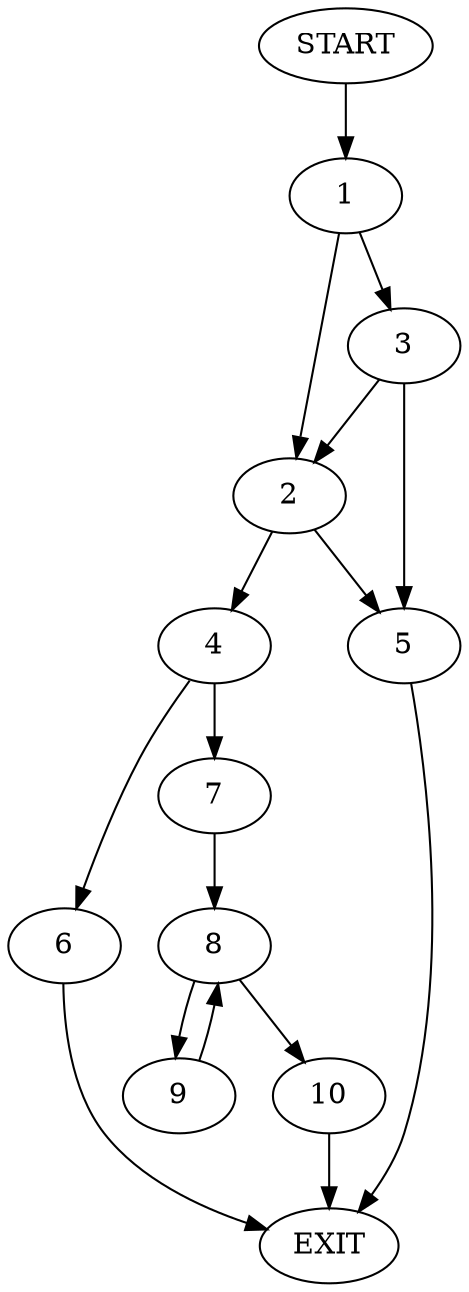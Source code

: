 digraph {
0 [label="START"]
11 [label="EXIT"]
0 -> 1
1 -> 2
1 -> 3
2 -> 4
2 -> 5
3 -> 2
3 -> 5
5 -> 11
4 -> 6
4 -> 7
7 -> 8
6 -> 11
8 -> 9
8 -> 10
10 -> 11
9 -> 8
}
